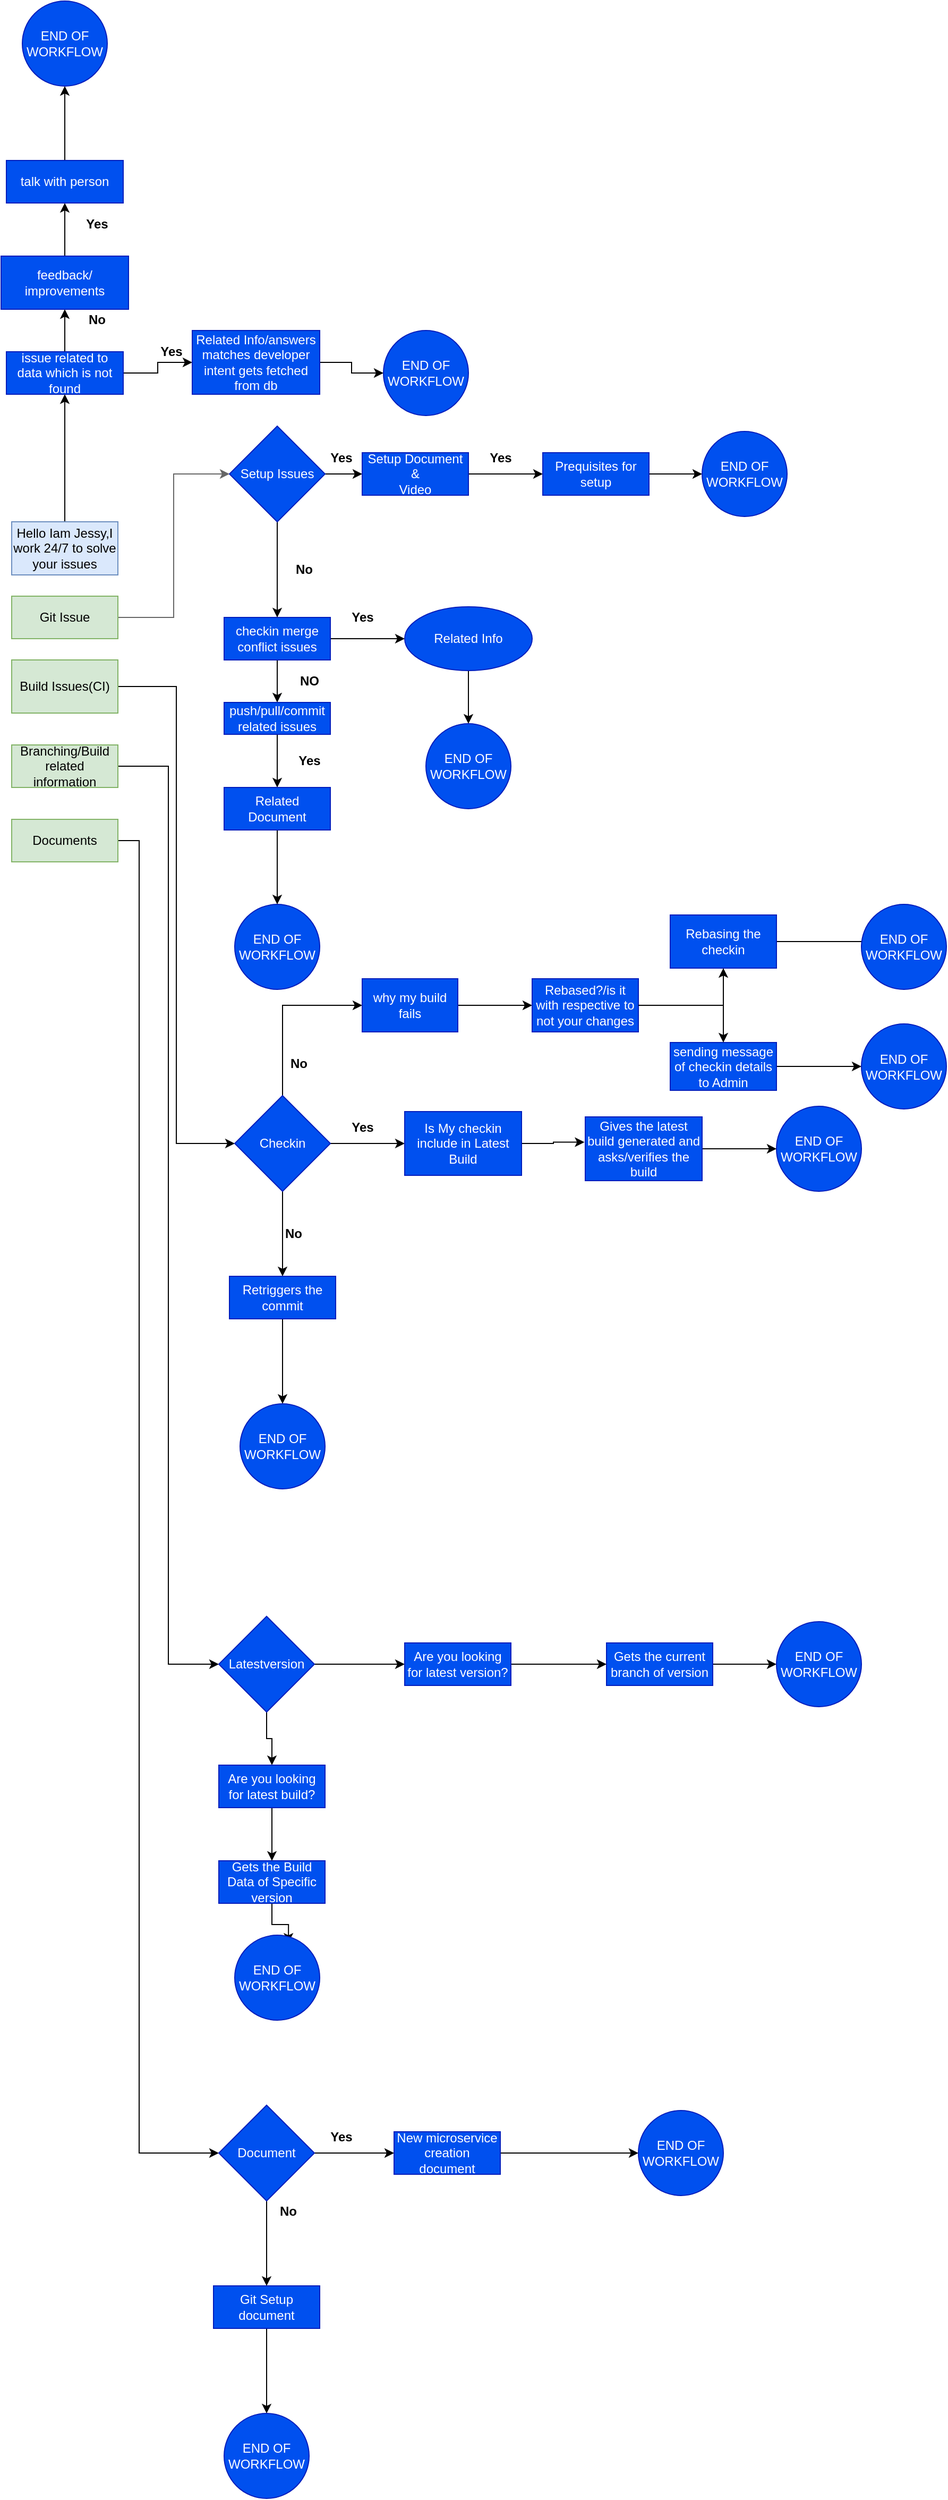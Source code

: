 <mxfile version="20.5.1" type="github">
  <diagram id="sQ6EA821Fc-jCZmqMExB" name="Page-1">
    <mxGraphModel dx="1209" dy="1711" grid="1" gridSize="10" guides="1" tooltips="1" connect="1" arrows="1" fold="1" page="1" pageScale="1" pageWidth="827" pageHeight="1169" math="0" shadow="0">
      <root>
        <mxCell id="0" />
        <mxCell id="1" parent="0" />
        <mxCell id="XvEF1bXKfAxO_k4IrG6u-111" style="edgeStyle=orthogonalEdgeStyle;rounded=0;orthogonalLoop=1;jettySize=auto;html=1;entryX=0;entryY=0.5;entryDx=0;entryDy=0;" parent="1" source="XvEF1bXKfAxO_k4IrG6u-1" target="XvEF1bXKfAxO_k4IrG6u-74" edge="1">
          <mxGeometry relative="1" as="geometry" />
        </mxCell>
        <mxCell id="XvEF1bXKfAxO_k4IrG6u-1" value="Build Issues(CI)" style="rounded=0;whiteSpace=wrap;html=1;fillColor=#d5e8d4;strokeColor=#82b366;" parent="1" vertex="1">
          <mxGeometry x="40" y="60" width="100" height="50" as="geometry" />
        </mxCell>
        <mxCell id="XvEF1bXKfAxO_k4IrG6u-19" style="edgeStyle=orthogonalEdgeStyle;rounded=0;orthogonalLoop=1;jettySize=auto;html=1;entryX=0;entryY=0.5;entryDx=0;entryDy=0;fillColor=#f5f5f5;strokeColor=#666666;" parent="1" source="XvEF1bXKfAxO_k4IrG6u-2" target="XvEF1bXKfAxO_k4IrG6u-18" edge="1">
          <mxGeometry relative="1" as="geometry" />
        </mxCell>
        <mxCell id="XvEF1bXKfAxO_k4IrG6u-2" value="Git Issue" style="rounded=0;whiteSpace=wrap;html=1;fillColor=#d5e8d4;strokeColor=#82b366;" parent="1" vertex="1">
          <mxGeometry x="40" width="100" height="40" as="geometry" />
        </mxCell>
        <mxCell id="XvEF1bXKfAxO_k4IrG6u-126" style="edgeStyle=orthogonalEdgeStyle;rounded=0;orthogonalLoop=1;jettySize=auto;html=1;entryX=0;entryY=0.5;entryDx=0;entryDy=0;" parent="1" source="XvEF1bXKfAxO_k4IrG6u-3" target="XvEF1bXKfAxO_k4IrG6u-112" edge="1">
          <mxGeometry relative="1" as="geometry" />
        </mxCell>
        <mxCell id="XvEF1bXKfAxO_k4IrG6u-3" value="Branching/Build related&lt;br&gt;information" style="rounded=0;whiteSpace=wrap;html=1;fillColor=#d5e8d4;strokeColor=#82b366;" parent="1" vertex="1">
          <mxGeometry x="40" y="140" width="100" height="40" as="geometry" />
        </mxCell>
        <mxCell id="XvEF1bXKfAxO_k4IrG6u-24" style="edgeStyle=orthogonalEdgeStyle;rounded=0;orthogonalLoop=1;jettySize=auto;html=1;entryX=0.5;entryY=0;entryDx=0;entryDy=0;" parent="1" source="XvEF1bXKfAxO_k4IrG6u-5" target="XvEF1bXKfAxO_k4IrG6u-6" edge="1">
          <mxGeometry relative="1" as="geometry" />
        </mxCell>
        <mxCell id="XvEF1bXKfAxO_k4IrG6u-34" value="" style="edgeStyle=orthogonalEdgeStyle;rounded=0;orthogonalLoop=1;jettySize=auto;html=1;" parent="1" source="XvEF1bXKfAxO_k4IrG6u-5" target="XvEF1bXKfAxO_k4IrG6u-33" edge="1">
          <mxGeometry relative="1" as="geometry" />
        </mxCell>
        <mxCell id="XvEF1bXKfAxO_k4IrG6u-5" value="checkin merge conflict issues" style="rounded=0;whiteSpace=wrap;html=1;fillColor=#0050ef;fontColor=#ffffff;strokeColor=#001DBC;" parent="1" vertex="1">
          <mxGeometry x="240" y="20" width="100" height="40" as="geometry" />
        </mxCell>
        <mxCell id="XvEF1bXKfAxO_k4IrG6u-31" style="edgeStyle=orthogonalEdgeStyle;rounded=0;orthogonalLoop=1;jettySize=auto;html=1;entryX=0.5;entryY=0;entryDx=0;entryDy=0;" parent="1" source="XvEF1bXKfAxO_k4IrG6u-6" target="XvEF1bXKfAxO_k4IrG6u-29" edge="1">
          <mxGeometry relative="1" as="geometry" />
        </mxCell>
        <mxCell id="XvEF1bXKfAxO_k4IrG6u-6" value="push/pull/commit related issues" style="rounded=0;whiteSpace=wrap;html=1;fillColor=#0050ef;fontColor=#ffffff;strokeColor=#001DBC;" parent="1" vertex="1">
          <mxGeometry x="240" y="100" width="100" height="30" as="geometry" />
        </mxCell>
        <mxCell id="XvEF1bXKfAxO_k4IrG6u-132" style="edgeStyle=orthogonalEdgeStyle;rounded=0;orthogonalLoop=1;jettySize=auto;html=1;entryX=0;entryY=0.5;entryDx=0;entryDy=0;" parent="1" source="XvEF1bXKfAxO_k4IrG6u-11" target="XvEF1bXKfAxO_k4IrG6u-131" edge="1">
          <mxGeometry relative="1" as="geometry" />
        </mxCell>
        <mxCell id="XvEF1bXKfAxO_k4IrG6u-11" value="New microservice creation document" style="rounded=0;whiteSpace=wrap;html=1;fillColor=#0050ef;fontColor=#ffffff;strokeColor=#001DBC;" parent="1" vertex="1">
          <mxGeometry x="400" y="1445" width="100" height="40" as="geometry" />
        </mxCell>
        <mxCell id="XvEF1bXKfAxO_k4IrG6u-133" style="edgeStyle=orthogonalEdgeStyle;rounded=0;orthogonalLoop=1;jettySize=auto;html=1;entryX=0.5;entryY=0;entryDx=0;entryDy=0;" parent="1" source="XvEF1bXKfAxO_k4IrG6u-15" target="XvEF1bXKfAxO_k4IrG6u-130" edge="1">
          <mxGeometry relative="1" as="geometry" />
        </mxCell>
        <mxCell id="XvEF1bXKfAxO_k4IrG6u-15" value="Git Setup document" style="rounded=0;whiteSpace=wrap;html=1;fillColor=#0050ef;fontColor=#ffffff;strokeColor=#001DBC;" parent="1" vertex="1">
          <mxGeometry x="230" y="1590" width="100" height="40" as="geometry" />
        </mxCell>
        <mxCell id="paJVD4cXflpdmlp8q7yv-4" style="edgeStyle=orthogonalEdgeStyle;rounded=0;orthogonalLoop=1;jettySize=auto;html=1;entryX=0;entryY=0.5;entryDx=0;entryDy=0;" edge="1" parent="1" source="XvEF1bXKfAxO_k4IrG6u-16" target="XvEF1bXKfAxO_k4IrG6u-127">
          <mxGeometry relative="1" as="geometry">
            <Array as="points">
              <mxPoint x="160" y="230" />
              <mxPoint x="160" y="1465" />
            </Array>
          </mxGeometry>
        </mxCell>
        <mxCell id="XvEF1bXKfAxO_k4IrG6u-16" value="Documents" style="rounded=0;whiteSpace=wrap;html=1;fillColor=#d5e8d4;strokeColor=#82b366;" parent="1" vertex="1">
          <mxGeometry x="40" y="210" width="100" height="40" as="geometry" />
        </mxCell>
        <mxCell id="XvEF1bXKfAxO_k4IrG6u-44" style="edgeStyle=orthogonalEdgeStyle;rounded=0;orthogonalLoop=1;jettySize=auto;html=1;entryX=0.5;entryY=1;entryDx=0;entryDy=0;" parent="1" source="XvEF1bXKfAxO_k4IrG6u-17" target="XvEF1bXKfAxO_k4IrG6u-45" edge="1">
          <mxGeometry relative="1" as="geometry">
            <mxPoint x="90" y="-140" as="targetPoint" />
          </mxGeometry>
        </mxCell>
        <mxCell id="XvEF1bXKfAxO_k4IrG6u-17" value="Hello Iam Jessy,I work 24/7 to solve your issues" style="rounded=0;whiteSpace=wrap;html=1;fillColor=#dae8fc;strokeColor=#6c8ebf;" parent="1" vertex="1">
          <mxGeometry x="40" y="-70" width="100" height="50" as="geometry" />
        </mxCell>
        <mxCell id="XvEF1bXKfAxO_k4IrG6u-22" style="edgeStyle=orthogonalEdgeStyle;rounded=0;orthogonalLoop=1;jettySize=auto;html=1;entryX=0.5;entryY=0;entryDx=0;entryDy=0;" parent="1" source="XvEF1bXKfAxO_k4IrG6u-18" target="XvEF1bXKfAxO_k4IrG6u-5" edge="1">
          <mxGeometry relative="1" as="geometry" />
        </mxCell>
        <mxCell id="XvEF1bXKfAxO_k4IrG6u-41" style="edgeStyle=orthogonalEdgeStyle;rounded=0;orthogonalLoop=1;jettySize=auto;html=1;entryX=0;entryY=0.5;entryDx=0;entryDy=0;" parent="1" source="XvEF1bXKfAxO_k4IrG6u-18" target="XvEF1bXKfAxO_k4IrG6u-38" edge="1">
          <mxGeometry relative="1" as="geometry" />
        </mxCell>
        <mxCell id="XvEF1bXKfAxO_k4IrG6u-18" value="Setup Issues" style="rhombus;whiteSpace=wrap;html=1;fillColor=#0050ef;fontColor=#ffffff;strokeColor=#001DBC;" parent="1" vertex="1">
          <mxGeometry x="245" y="-160" width="90" height="90" as="geometry" />
        </mxCell>
        <mxCell id="XvEF1bXKfAxO_k4IrG6u-23" value="&lt;b&gt;No&lt;/b&gt;" style="text;html=1;align=center;verticalAlign=middle;resizable=0;points=[];autosize=1;strokeColor=none;fillColor=none;" parent="1" vertex="1">
          <mxGeometry x="295" y="-40" width="40" height="30" as="geometry" />
        </mxCell>
        <mxCell id="XvEF1bXKfAxO_k4IrG6u-25" value="&lt;b&gt;NO&lt;/b&gt;" style="text;html=1;align=center;verticalAlign=middle;resizable=0;points=[];autosize=1;strokeColor=none;fillColor=none;" parent="1" vertex="1">
          <mxGeometry x="300" y="65" width="40" height="30" as="geometry" />
        </mxCell>
        <mxCell id="XvEF1bXKfAxO_k4IrG6u-26" value="END OF WORKFLOW" style="ellipse;whiteSpace=wrap;html=1;aspect=fixed;fillColor=#0050ef;fontColor=#ffffff;strokeColor=#001DBC;" parent="1" vertex="1">
          <mxGeometry x="250" y="290" width="80" height="80" as="geometry" />
        </mxCell>
        <mxCell id="XvEF1bXKfAxO_k4IrG6u-28" value="&lt;b&gt;Yes&lt;/b&gt;" style="text;html=1;align=center;verticalAlign=middle;resizable=0;points=[];autosize=1;strokeColor=none;fillColor=none;" parent="1" vertex="1">
          <mxGeometry x="300" y="140" width="40" height="30" as="geometry" />
        </mxCell>
        <mxCell id="XvEF1bXKfAxO_k4IrG6u-32" style="edgeStyle=orthogonalEdgeStyle;rounded=0;orthogonalLoop=1;jettySize=auto;html=1;entryX=0.5;entryY=0;entryDx=0;entryDy=0;" parent="1" source="XvEF1bXKfAxO_k4IrG6u-29" target="XvEF1bXKfAxO_k4IrG6u-26" edge="1">
          <mxGeometry relative="1" as="geometry" />
        </mxCell>
        <mxCell id="XvEF1bXKfAxO_k4IrG6u-29" value="Related Document" style="rounded=0;whiteSpace=wrap;html=1;fillColor=#0050ef;fontColor=#ffffff;strokeColor=#001DBC;" parent="1" vertex="1">
          <mxGeometry x="240" y="180" width="100" height="40" as="geometry" />
        </mxCell>
        <mxCell id="XvEF1bXKfAxO_k4IrG6u-36" style="edgeStyle=orthogonalEdgeStyle;rounded=0;orthogonalLoop=1;jettySize=auto;html=1;entryX=0.5;entryY=0;entryDx=0;entryDy=0;" parent="1" source="XvEF1bXKfAxO_k4IrG6u-33" target="XvEF1bXKfAxO_k4IrG6u-35" edge="1">
          <mxGeometry relative="1" as="geometry" />
        </mxCell>
        <mxCell id="XvEF1bXKfAxO_k4IrG6u-33" value="Related Info" style="ellipse;whiteSpace=wrap;html=1;fillColor=#0050ef;strokeColor=#001DBC;fontColor=#ffffff;rounded=0;" parent="1" vertex="1">
          <mxGeometry x="410" y="10" width="120" height="60" as="geometry" />
        </mxCell>
        <mxCell id="XvEF1bXKfAxO_k4IrG6u-35" value="END OF WORKFLOW" style="ellipse;whiteSpace=wrap;html=1;aspect=fixed;fillColor=#0050ef;fontColor=#ffffff;strokeColor=#001DBC;" parent="1" vertex="1">
          <mxGeometry x="430" y="120" width="80" height="80" as="geometry" />
        </mxCell>
        <mxCell id="XvEF1bXKfAxO_k4IrG6u-37" value="&lt;b&gt;Yes&lt;/b&gt;" style="text;html=1;align=center;verticalAlign=middle;resizable=0;points=[];autosize=1;strokeColor=none;fillColor=none;" parent="1" vertex="1">
          <mxGeometry x="350" y="5" width="40" height="30" as="geometry" />
        </mxCell>
        <mxCell id="XvEF1bXKfAxO_k4IrG6u-42" style="edgeStyle=orthogonalEdgeStyle;rounded=0;orthogonalLoop=1;jettySize=auto;html=1;entryX=0;entryY=0.5;entryDx=0;entryDy=0;" parent="1" source="XvEF1bXKfAxO_k4IrG6u-38" target="XvEF1bXKfAxO_k4IrG6u-39" edge="1">
          <mxGeometry relative="1" as="geometry" />
        </mxCell>
        <mxCell id="XvEF1bXKfAxO_k4IrG6u-38" value="Setup Document &amp;amp;&lt;br&gt;Video" style="rounded=0;whiteSpace=wrap;html=1;fillColor=#0050ef;fontColor=#ffffff;strokeColor=#001DBC;" parent="1" vertex="1">
          <mxGeometry x="370" y="-135" width="100" height="40" as="geometry" />
        </mxCell>
        <mxCell id="XvEF1bXKfAxO_k4IrG6u-43" style="edgeStyle=orthogonalEdgeStyle;rounded=0;orthogonalLoop=1;jettySize=auto;html=1;" parent="1" source="XvEF1bXKfAxO_k4IrG6u-39" target="XvEF1bXKfAxO_k4IrG6u-40" edge="1">
          <mxGeometry relative="1" as="geometry" />
        </mxCell>
        <mxCell id="XvEF1bXKfAxO_k4IrG6u-39" value="Prequisites for setup" style="rounded=0;whiteSpace=wrap;html=1;fillColor=#0050ef;fontColor=#ffffff;strokeColor=#001DBC;" parent="1" vertex="1">
          <mxGeometry x="540" y="-135" width="100" height="40" as="geometry" />
        </mxCell>
        <mxCell id="XvEF1bXKfAxO_k4IrG6u-40" value="END OF WORKFLOW" style="ellipse;whiteSpace=wrap;html=1;aspect=fixed;fillColor=#0050ef;fontColor=#ffffff;strokeColor=#001DBC;" parent="1" vertex="1">
          <mxGeometry x="690" y="-155" width="80" height="80" as="geometry" />
        </mxCell>
        <mxCell id="XvEF1bXKfAxO_k4IrG6u-57" style="edgeStyle=orthogonalEdgeStyle;rounded=0;orthogonalLoop=1;jettySize=auto;html=1;exitX=1;exitY=0.5;exitDx=0;exitDy=0;" parent="1" source="XvEF1bXKfAxO_k4IrG6u-45" target="XvEF1bXKfAxO_k4IrG6u-54" edge="1">
          <mxGeometry relative="1" as="geometry" />
        </mxCell>
        <mxCell id="XvEF1bXKfAxO_k4IrG6u-61" style="edgeStyle=orthogonalEdgeStyle;rounded=0;orthogonalLoop=1;jettySize=auto;html=1;entryX=0.5;entryY=1;entryDx=0;entryDy=0;" parent="1" source="XvEF1bXKfAxO_k4IrG6u-45" target="XvEF1bXKfAxO_k4IrG6u-50" edge="1">
          <mxGeometry relative="1" as="geometry" />
        </mxCell>
        <mxCell id="XvEF1bXKfAxO_k4IrG6u-45" value="issue related to data which is not found" style="rounded=0;whiteSpace=wrap;html=1;fillColor=#0050ef;fontColor=#ffffff;strokeColor=#001DBC;" parent="1" vertex="1">
          <mxGeometry x="35" y="-230" width="110" height="40" as="geometry" />
        </mxCell>
        <mxCell id="XvEF1bXKfAxO_k4IrG6u-63" style="edgeStyle=orthogonalEdgeStyle;rounded=0;orthogonalLoop=1;jettySize=auto;html=1;entryX=0.5;entryY=1;entryDx=0;entryDy=0;" parent="1" source="XvEF1bXKfAxO_k4IrG6u-50" target="XvEF1bXKfAxO_k4IrG6u-51" edge="1">
          <mxGeometry relative="1" as="geometry" />
        </mxCell>
        <mxCell id="XvEF1bXKfAxO_k4IrG6u-50" value="feedback/&lt;br&gt;improvements" style="rounded=0;whiteSpace=wrap;html=1;fillColor=#0050ef;fontColor=#ffffff;strokeColor=#001DBC;" parent="1" vertex="1">
          <mxGeometry x="30" y="-320" width="120" height="50" as="geometry" />
        </mxCell>
        <mxCell id="XvEF1bXKfAxO_k4IrG6u-66" style="edgeStyle=orthogonalEdgeStyle;rounded=0;orthogonalLoop=1;jettySize=auto;html=1;entryX=0.5;entryY=1;entryDx=0;entryDy=0;" parent="1" source="XvEF1bXKfAxO_k4IrG6u-51" target="XvEF1bXKfAxO_k4IrG6u-65" edge="1">
          <mxGeometry relative="1" as="geometry" />
        </mxCell>
        <mxCell id="XvEF1bXKfAxO_k4IrG6u-51" value="talk with person" style="rounded=0;whiteSpace=wrap;html=1;fillColor=#0050ef;fontColor=#ffffff;strokeColor=#001DBC;" parent="1" vertex="1">
          <mxGeometry x="35" y="-410" width="110" height="40" as="geometry" />
        </mxCell>
        <mxCell id="XvEF1bXKfAxO_k4IrG6u-58" style="edgeStyle=orthogonalEdgeStyle;rounded=0;orthogonalLoop=1;jettySize=auto;html=1;entryX=0;entryY=0.5;entryDx=0;entryDy=0;" parent="1" source="XvEF1bXKfAxO_k4IrG6u-54" target="XvEF1bXKfAxO_k4IrG6u-55" edge="1">
          <mxGeometry relative="1" as="geometry" />
        </mxCell>
        <mxCell id="XvEF1bXKfAxO_k4IrG6u-54" value="Related Info/answers matches developer intent gets fetched from db" style="rounded=0;whiteSpace=wrap;html=1;fillColor=#0050ef;fontColor=#ffffff;strokeColor=#001DBC;" parent="1" vertex="1">
          <mxGeometry x="210" y="-250" width="120" height="60" as="geometry" />
        </mxCell>
        <mxCell id="XvEF1bXKfAxO_k4IrG6u-55" value="END OF WORKFLOW" style="ellipse;whiteSpace=wrap;html=1;aspect=fixed;fillColor=#0050ef;fontColor=#ffffff;strokeColor=#001DBC;" parent="1" vertex="1">
          <mxGeometry x="390" y="-250" width="80" height="80" as="geometry" />
        </mxCell>
        <mxCell id="XvEF1bXKfAxO_k4IrG6u-60" value="&lt;b&gt;Yes&lt;/b&gt;" style="text;html=1;align=center;verticalAlign=middle;resizable=0;points=[];autosize=1;strokeColor=none;fillColor=none;" parent="1" vertex="1">
          <mxGeometry x="170" y="-245" width="40" height="30" as="geometry" />
        </mxCell>
        <mxCell id="XvEF1bXKfAxO_k4IrG6u-62" value="&lt;b&gt;No&lt;/b&gt;" style="text;html=1;align=center;verticalAlign=middle;resizable=0;points=[];autosize=1;strokeColor=none;fillColor=none;" parent="1" vertex="1">
          <mxGeometry x="100" y="-275" width="40" height="30" as="geometry" />
        </mxCell>
        <mxCell id="XvEF1bXKfAxO_k4IrG6u-64" value="&lt;b&gt;Yes&lt;/b&gt;" style="text;html=1;align=center;verticalAlign=middle;resizable=0;points=[];autosize=1;strokeColor=none;fillColor=none;" parent="1" vertex="1">
          <mxGeometry x="100" y="-365" width="40" height="30" as="geometry" />
        </mxCell>
        <mxCell id="XvEF1bXKfAxO_k4IrG6u-65" value="END OF WORKFLOW" style="ellipse;whiteSpace=wrap;html=1;aspect=fixed;fillColor=#0050ef;fontColor=#ffffff;strokeColor=#001DBC;" parent="1" vertex="1">
          <mxGeometry x="50" y="-560" width="80" height="80" as="geometry" />
        </mxCell>
        <mxCell id="XvEF1bXKfAxO_k4IrG6u-67" value="&lt;b&gt;Yes&lt;/b&gt;" style="text;html=1;align=center;verticalAlign=middle;resizable=0;points=[];autosize=1;strokeColor=none;fillColor=none;" parent="1" vertex="1">
          <mxGeometry x="330" y="-145" width="40" height="30" as="geometry" />
        </mxCell>
        <mxCell id="XvEF1bXKfAxO_k4IrG6u-68" value="&lt;b&gt;Yes&lt;/b&gt;" style="text;html=1;align=center;verticalAlign=middle;resizable=0;points=[];autosize=1;strokeColor=none;fillColor=none;" parent="1" vertex="1">
          <mxGeometry x="480" y="-145" width="40" height="30" as="geometry" />
        </mxCell>
        <mxCell id="XvEF1bXKfAxO_k4IrG6u-77" style="edgeStyle=orthogonalEdgeStyle;rounded=0;orthogonalLoop=1;jettySize=auto;html=1;entryX=0.5;entryY=0;entryDx=0;entryDy=0;" parent="1" source="XvEF1bXKfAxO_k4IrG6u-74" target="XvEF1bXKfAxO_k4IrG6u-75" edge="1">
          <mxGeometry relative="1" as="geometry" />
        </mxCell>
        <mxCell id="XvEF1bXKfAxO_k4IrG6u-83" style="edgeStyle=orthogonalEdgeStyle;rounded=0;orthogonalLoop=1;jettySize=auto;html=1;" parent="1" source="XvEF1bXKfAxO_k4IrG6u-74" target="XvEF1bXKfAxO_k4IrG6u-81" edge="1">
          <mxGeometry relative="1" as="geometry" />
        </mxCell>
        <mxCell id="XvEF1bXKfAxO_k4IrG6u-94" style="edgeStyle=orthogonalEdgeStyle;rounded=0;orthogonalLoop=1;jettySize=auto;html=1;entryX=0;entryY=0.5;entryDx=0;entryDy=0;" parent="1" source="XvEF1bXKfAxO_k4IrG6u-74" target="XvEF1bXKfAxO_k4IrG6u-86" edge="1">
          <mxGeometry relative="1" as="geometry">
            <Array as="points">
              <mxPoint x="295" y="385" />
            </Array>
          </mxGeometry>
        </mxCell>
        <mxCell id="XvEF1bXKfAxO_k4IrG6u-74" value="Checkin" style="rhombus;whiteSpace=wrap;html=1;fillColor=#0050ef;fontColor=#ffffff;strokeColor=#001DBC;" parent="1" vertex="1">
          <mxGeometry x="250" y="470" width="90" height="90" as="geometry" />
        </mxCell>
        <mxCell id="XvEF1bXKfAxO_k4IrG6u-79" style="edgeStyle=orthogonalEdgeStyle;rounded=0;orthogonalLoop=1;jettySize=auto;html=1;" parent="1" source="XvEF1bXKfAxO_k4IrG6u-75" target="XvEF1bXKfAxO_k4IrG6u-78" edge="1">
          <mxGeometry relative="1" as="geometry" />
        </mxCell>
        <mxCell id="XvEF1bXKfAxO_k4IrG6u-75" value="Retriggers the commit" style="rounded=0;whiteSpace=wrap;html=1;fillColor=#0050ef;fontColor=#ffffff;strokeColor=#001DBC;" parent="1" vertex="1">
          <mxGeometry x="245" y="640" width="100" height="40" as="geometry" />
        </mxCell>
        <mxCell id="XvEF1bXKfAxO_k4IrG6u-78" value="END OF WORKFLOW" style="ellipse;whiteSpace=wrap;html=1;aspect=fixed;fillColor=#0050ef;fontColor=#ffffff;strokeColor=#001DBC;" parent="1" vertex="1">
          <mxGeometry x="255" y="760" width="80" height="80" as="geometry" />
        </mxCell>
        <mxCell id="XvEF1bXKfAxO_k4IrG6u-80" value="&lt;b&gt;No&lt;/b&gt;" style="text;html=1;align=center;verticalAlign=middle;resizable=0;points=[];autosize=1;strokeColor=none;fillColor=none;" parent="1" vertex="1">
          <mxGeometry x="285" y="585" width="40" height="30" as="geometry" />
        </mxCell>
        <mxCell id="paJVD4cXflpdmlp8q7yv-2" style="edgeStyle=orthogonalEdgeStyle;rounded=0;orthogonalLoop=1;jettySize=auto;html=1;entryX=-0.007;entryY=0.396;entryDx=0;entryDy=0;entryPerimeter=0;" edge="1" parent="1" source="XvEF1bXKfAxO_k4IrG6u-81" target="paJVD4cXflpdmlp8q7yv-1">
          <mxGeometry relative="1" as="geometry" />
        </mxCell>
        <mxCell id="XvEF1bXKfAxO_k4IrG6u-81" value="Is My checkin include in Latest Build" style="rounded=0;whiteSpace=wrap;html=1;fillColor=#0050ef;fontColor=#ffffff;strokeColor=#001DBC;" parent="1" vertex="1">
          <mxGeometry x="410" y="485" width="110" height="60" as="geometry" />
        </mxCell>
        <mxCell id="XvEF1bXKfAxO_k4IrG6u-82" value="END OF WORKFLOW" style="ellipse;whiteSpace=wrap;html=1;aspect=fixed;fillColor=#0050ef;fontColor=#ffffff;strokeColor=#001DBC;" parent="1" vertex="1">
          <mxGeometry x="760" y="480" width="80" height="80" as="geometry" />
        </mxCell>
        <mxCell id="XvEF1bXKfAxO_k4IrG6u-85" value="&lt;b&gt;Yes&lt;/b&gt;" style="text;html=1;align=center;verticalAlign=middle;resizable=0;points=[];autosize=1;strokeColor=none;fillColor=none;" parent="1" vertex="1">
          <mxGeometry x="350" y="485" width="40" height="30" as="geometry" />
        </mxCell>
        <mxCell id="XvEF1bXKfAxO_k4IrG6u-95" style="edgeStyle=orthogonalEdgeStyle;rounded=0;orthogonalLoop=1;jettySize=auto;html=1;" parent="1" source="XvEF1bXKfAxO_k4IrG6u-86" edge="1">
          <mxGeometry relative="1" as="geometry">
            <mxPoint x="530" y="385" as="targetPoint" />
          </mxGeometry>
        </mxCell>
        <mxCell id="XvEF1bXKfAxO_k4IrG6u-86" value="why my build fails" style="rounded=0;whiteSpace=wrap;html=1;fillColor=#0050ef;fontColor=#ffffff;strokeColor=#001DBC;" parent="1" vertex="1">
          <mxGeometry x="370" y="360" width="90" height="50" as="geometry" />
        </mxCell>
        <mxCell id="XvEF1bXKfAxO_k4IrG6u-106" style="edgeStyle=orthogonalEdgeStyle;rounded=0;orthogonalLoop=1;jettySize=auto;html=1;entryX=0;entryY=0.5;entryDx=0;entryDy=0;" parent="1" source="XvEF1bXKfAxO_k4IrG6u-87" target="XvEF1bXKfAxO_k4IrG6u-90" edge="1">
          <mxGeometry relative="1" as="geometry" />
        </mxCell>
        <mxCell id="XvEF1bXKfAxO_k4IrG6u-87" value="sending message of checkin details to Admin" style="rounded=0;whiteSpace=wrap;html=1;fillColor=#0050ef;fontColor=#ffffff;strokeColor=#001DBC;" parent="1" vertex="1">
          <mxGeometry x="660" y="420" width="100" height="45" as="geometry" />
        </mxCell>
        <mxCell id="XvEF1bXKfAxO_k4IrG6u-109" style="edgeStyle=orthogonalEdgeStyle;rounded=0;orthogonalLoop=1;jettySize=auto;html=1;entryX=0.125;entryY=0.438;entryDx=0;entryDy=0;entryPerimeter=0;" parent="1" source="XvEF1bXKfAxO_k4IrG6u-88" target="XvEF1bXKfAxO_k4IrG6u-91" edge="1">
          <mxGeometry relative="1" as="geometry" />
        </mxCell>
        <mxCell id="XvEF1bXKfAxO_k4IrG6u-88" value="Rebasing the checkin" style="rounded=0;whiteSpace=wrap;html=1;fillColor=#0050ef;fontColor=#ffffff;strokeColor=#001DBC;" parent="1" vertex="1">
          <mxGeometry x="660" y="300" width="100" height="50" as="geometry" />
        </mxCell>
        <mxCell id="XvEF1bXKfAxO_k4IrG6u-89" value="Rebased?/is it with respective to not your changes" style="rounded=0;whiteSpace=wrap;html=1;fillColor=#0050ef;fontColor=#ffffff;strokeColor=#001DBC;" parent="1" vertex="1">
          <mxGeometry x="530" y="360" width="100" height="50" as="geometry" />
        </mxCell>
        <mxCell id="XvEF1bXKfAxO_k4IrG6u-90" value="END OF WORKFLOW" style="ellipse;whiteSpace=wrap;html=1;aspect=fixed;fillColor=#0050ef;fontColor=#ffffff;strokeColor=#001DBC;" parent="1" vertex="1">
          <mxGeometry x="840" y="402.5" width="80" height="80" as="geometry" />
        </mxCell>
        <mxCell id="XvEF1bXKfAxO_k4IrG6u-91" value="END OF WORKFLOW" style="ellipse;whiteSpace=wrap;html=1;aspect=fixed;fillColor=#0050ef;fontColor=#ffffff;strokeColor=#001DBC;" parent="1" vertex="1">
          <mxGeometry x="840" y="290" width="80" height="80" as="geometry" />
        </mxCell>
        <mxCell id="XvEF1bXKfAxO_k4IrG6u-98" value="" style="endArrow=none;html=1;rounded=0;" parent="1" edge="1">
          <mxGeometry width="50" height="50" relative="1" as="geometry">
            <mxPoint x="630" y="385" as="sourcePoint" />
            <mxPoint x="710" y="385" as="targetPoint" />
          </mxGeometry>
        </mxCell>
        <mxCell id="XvEF1bXKfAxO_k4IrG6u-103" value="" style="endArrow=classic;html=1;rounded=0;entryX=0.5;entryY=1;entryDx=0;entryDy=0;" parent="1" target="XvEF1bXKfAxO_k4IrG6u-88" edge="1">
          <mxGeometry width="50" height="50" relative="1" as="geometry">
            <mxPoint x="710" y="390" as="sourcePoint" />
            <mxPoint x="440" y="420" as="targetPoint" />
          </mxGeometry>
        </mxCell>
        <mxCell id="XvEF1bXKfAxO_k4IrG6u-104" value="" style="endArrow=classic;html=1;rounded=0;" parent="1" edge="1">
          <mxGeometry width="50" height="50" relative="1" as="geometry">
            <mxPoint x="710" y="390" as="sourcePoint" />
            <mxPoint x="710" y="420" as="targetPoint" />
          </mxGeometry>
        </mxCell>
        <mxCell id="XvEF1bXKfAxO_k4IrG6u-110" value="&lt;b&gt;No&lt;/b&gt;" style="text;html=1;align=center;verticalAlign=middle;resizable=0;points=[];autosize=1;strokeColor=none;fillColor=none;" parent="1" vertex="1">
          <mxGeometry x="290" y="425" width="40" height="30" as="geometry" />
        </mxCell>
        <mxCell id="XvEF1bXKfAxO_k4IrG6u-120" style="edgeStyle=orthogonalEdgeStyle;rounded=0;orthogonalLoop=1;jettySize=auto;html=1;entryX=0.5;entryY=0;entryDx=0;entryDy=0;" parent="1" source="XvEF1bXKfAxO_k4IrG6u-112" target="XvEF1bXKfAxO_k4IrG6u-115" edge="1">
          <mxGeometry relative="1" as="geometry" />
        </mxCell>
        <mxCell id="paJVD4cXflpdmlp8q7yv-7" style="edgeStyle=orthogonalEdgeStyle;rounded=0;orthogonalLoop=1;jettySize=auto;html=1;entryX=0;entryY=0.5;entryDx=0;entryDy=0;" edge="1" parent="1" source="XvEF1bXKfAxO_k4IrG6u-112" target="paJVD4cXflpdmlp8q7yv-5">
          <mxGeometry relative="1" as="geometry" />
        </mxCell>
        <mxCell id="XvEF1bXKfAxO_k4IrG6u-112" value="Latestversion" style="rhombus;whiteSpace=wrap;html=1;fillColor=#0050ef;fontColor=#ffffff;strokeColor=#001DBC;" parent="1" vertex="1">
          <mxGeometry x="235" y="960" width="90" height="90" as="geometry" />
        </mxCell>
        <mxCell id="XvEF1bXKfAxO_k4IrG6u-124" style="edgeStyle=orthogonalEdgeStyle;rounded=0;orthogonalLoop=1;jettySize=auto;html=1;entryX=0.632;entryY=0.089;entryDx=0;entryDy=0;entryPerimeter=0;" parent="1" source="XvEF1bXKfAxO_k4IrG6u-113" target="XvEF1bXKfAxO_k4IrG6u-122" edge="1">
          <mxGeometry relative="1" as="geometry" />
        </mxCell>
        <mxCell id="XvEF1bXKfAxO_k4IrG6u-113" value="Gets the Build Data of Specific version" style="rounded=0;whiteSpace=wrap;html=1;fillColor=#0050ef;fontColor=#ffffff;strokeColor=#001DBC;" parent="1" vertex="1">
          <mxGeometry x="235" y="1190" width="100" height="40" as="geometry" />
        </mxCell>
        <mxCell id="paJVD4cXflpdmlp8q7yv-9" style="edgeStyle=orthogonalEdgeStyle;rounded=0;orthogonalLoop=1;jettySize=auto;html=1;entryX=0;entryY=0.5;entryDx=0;entryDy=0;" edge="1" parent="1" source="XvEF1bXKfAxO_k4IrG6u-114" target="XvEF1bXKfAxO_k4IrG6u-123">
          <mxGeometry relative="1" as="geometry" />
        </mxCell>
        <mxCell id="XvEF1bXKfAxO_k4IrG6u-114" value="Gets the current branch of version" style="rounded=0;whiteSpace=wrap;html=1;fillColor=#0050ef;fontColor=#ffffff;strokeColor=#001DBC;" parent="1" vertex="1">
          <mxGeometry x="600" y="985" width="100" height="40" as="geometry" />
        </mxCell>
        <mxCell id="XvEF1bXKfAxO_k4IrG6u-121" value="" style="edgeStyle=orthogonalEdgeStyle;rounded=0;orthogonalLoop=1;jettySize=auto;html=1;" parent="1" source="XvEF1bXKfAxO_k4IrG6u-115" target="XvEF1bXKfAxO_k4IrG6u-113" edge="1">
          <mxGeometry relative="1" as="geometry" />
        </mxCell>
        <mxCell id="XvEF1bXKfAxO_k4IrG6u-115" value="Are you looking for latest build?" style="rounded=0;whiteSpace=wrap;html=1;fillColor=#0050ef;fontColor=#ffffff;strokeColor=#001DBC;" parent="1" vertex="1">
          <mxGeometry x="235" y="1100" width="100" height="40" as="geometry" />
        </mxCell>
        <mxCell id="XvEF1bXKfAxO_k4IrG6u-122" value="END OF WORKFLOW" style="ellipse;whiteSpace=wrap;html=1;aspect=fixed;fillColor=#0050ef;fontColor=#ffffff;strokeColor=#001DBC;" parent="1" vertex="1">
          <mxGeometry x="250" y="1260" width="80" height="80" as="geometry" />
        </mxCell>
        <mxCell id="XvEF1bXKfAxO_k4IrG6u-123" value="END OF WORKFLOW" style="ellipse;whiteSpace=wrap;html=1;aspect=fixed;fillColor=#0050ef;fontColor=#ffffff;strokeColor=#001DBC;" parent="1" vertex="1">
          <mxGeometry x="760" y="965" width="80" height="80" as="geometry" />
        </mxCell>
        <mxCell id="XvEF1bXKfAxO_k4IrG6u-128" style="edgeStyle=orthogonalEdgeStyle;rounded=0;orthogonalLoop=1;jettySize=auto;html=1;" parent="1" source="XvEF1bXKfAxO_k4IrG6u-127" target="XvEF1bXKfAxO_k4IrG6u-15" edge="1">
          <mxGeometry relative="1" as="geometry" />
        </mxCell>
        <mxCell id="XvEF1bXKfAxO_k4IrG6u-129" style="edgeStyle=orthogonalEdgeStyle;rounded=0;orthogonalLoop=1;jettySize=auto;html=1;" parent="1" source="XvEF1bXKfAxO_k4IrG6u-127" target="XvEF1bXKfAxO_k4IrG6u-11" edge="1">
          <mxGeometry relative="1" as="geometry" />
        </mxCell>
        <mxCell id="XvEF1bXKfAxO_k4IrG6u-127" value="Document" style="rhombus;whiteSpace=wrap;html=1;fillColor=#0050ef;fontColor=#ffffff;strokeColor=#001DBC;" parent="1" vertex="1">
          <mxGeometry x="235" y="1420" width="90" height="90" as="geometry" />
        </mxCell>
        <mxCell id="XvEF1bXKfAxO_k4IrG6u-130" value="END OF WORKFLOW" style="ellipse;whiteSpace=wrap;html=1;aspect=fixed;fillColor=#0050ef;fontColor=#ffffff;strokeColor=#001DBC;" parent="1" vertex="1">
          <mxGeometry x="240" y="1710" width="80" height="80" as="geometry" />
        </mxCell>
        <mxCell id="XvEF1bXKfAxO_k4IrG6u-131" value="END OF WORKFLOW" style="ellipse;whiteSpace=wrap;html=1;aspect=fixed;fillColor=#0050ef;fontColor=#ffffff;strokeColor=#001DBC;" parent="1" vertex="1">
          <mxGeometry x="630" y="1425" width="80" height="80" as="geometry" />
        </mxCell>
        <mxCell id="XvEF1bXKfAxO_k4IrG6u-134" value="&lt;b&gt;Yes&lt;/b&gt;" style="text;html=1;align=center;verticalAlign=middle;resizable=0;points=[];autosize=1;strokeColor=none;fillColor=none;" parent="1" vertex="1">
          <mxGeometry x="330" y="1435" width="40" height="30" as="geometry" />
        </mxCell>
        <mxCell id="XvEF1bXKfAxO_k4IrG6u-135" value="&lt;b&gt;No&lt;/b&gt;" style="text;html=1;align=center;verticalAlign=middle;resizable=0;points=[];autosize=1;strokeColor=none;fillColor=none;" parent="1" vertex="1">
          <mxGeometry x="280" y="1505" width="40" height="30" as="geometry" />
        </mxCell>
        <mxCell id="paJVD4cXflpdmlp8q7yv-3" style="edgeStyle=orthogonalEdgeStyle;rounded=0;orthogonalLoop=1;jettySize=auto;html=1;entryX=0;entryY=0.5;entryDx=0;entryDy=0;" edge="1" parent="1" source="paJVD4cXflpdmlp8q7yv-1" target="XvEF1bXKfAxO_k4IrG6u-82">
          <mxGeometry relative="1" as="geometry" />
        </mxCell>
        <mxCell id="paJVD4cXflpdmlp8q7yv-1" value="Gives the latest build generated and asks/verifies the build" style="rounded=0;whiteSpace=wrap;html=1;fillColor=#0050ef;fontColor=#ffffff;strokeColor=#001DBC;" vertex="1" parent="1">
          <mxGeometry x="580" y="490" width="110" height="60" as="geometry" />
        </mxCell>
        <mxCell id="paJVD4cXflpdmlp8q7yv-8" style="edgeStyle=orthogonalEdgeStyle;rounded=0;orthogonalLoop=1;jettySize=auto;html=1;entryX=0;entryY=0.5;entryDx=0;entryDy=0;" edge="1" parent="1" source="paJVD4cXflpdmlp8q7yv-5" target="XvEF1bXKfAxO_k4IrG6u-114">
          <mxGeometry relative="1" as="geometry" />
        </mxCell>
        <mxCell id="paJVD4cXflpdmlp8q7yv-5" value="Are you looking for latest version?" style="rounded=0;whiteSpace=wrap;html=1;fillColor=#0050ef;fontColor=#ffffff;strokeColor=#001DBC;" vertex="1" parent="1">
          <mxGeometry x="410" y="985" width="100" height="40" as="geometry" />
        </mxCell>
      </root>
    </mxGraphModel>
  </diagram>
</mxfile>
